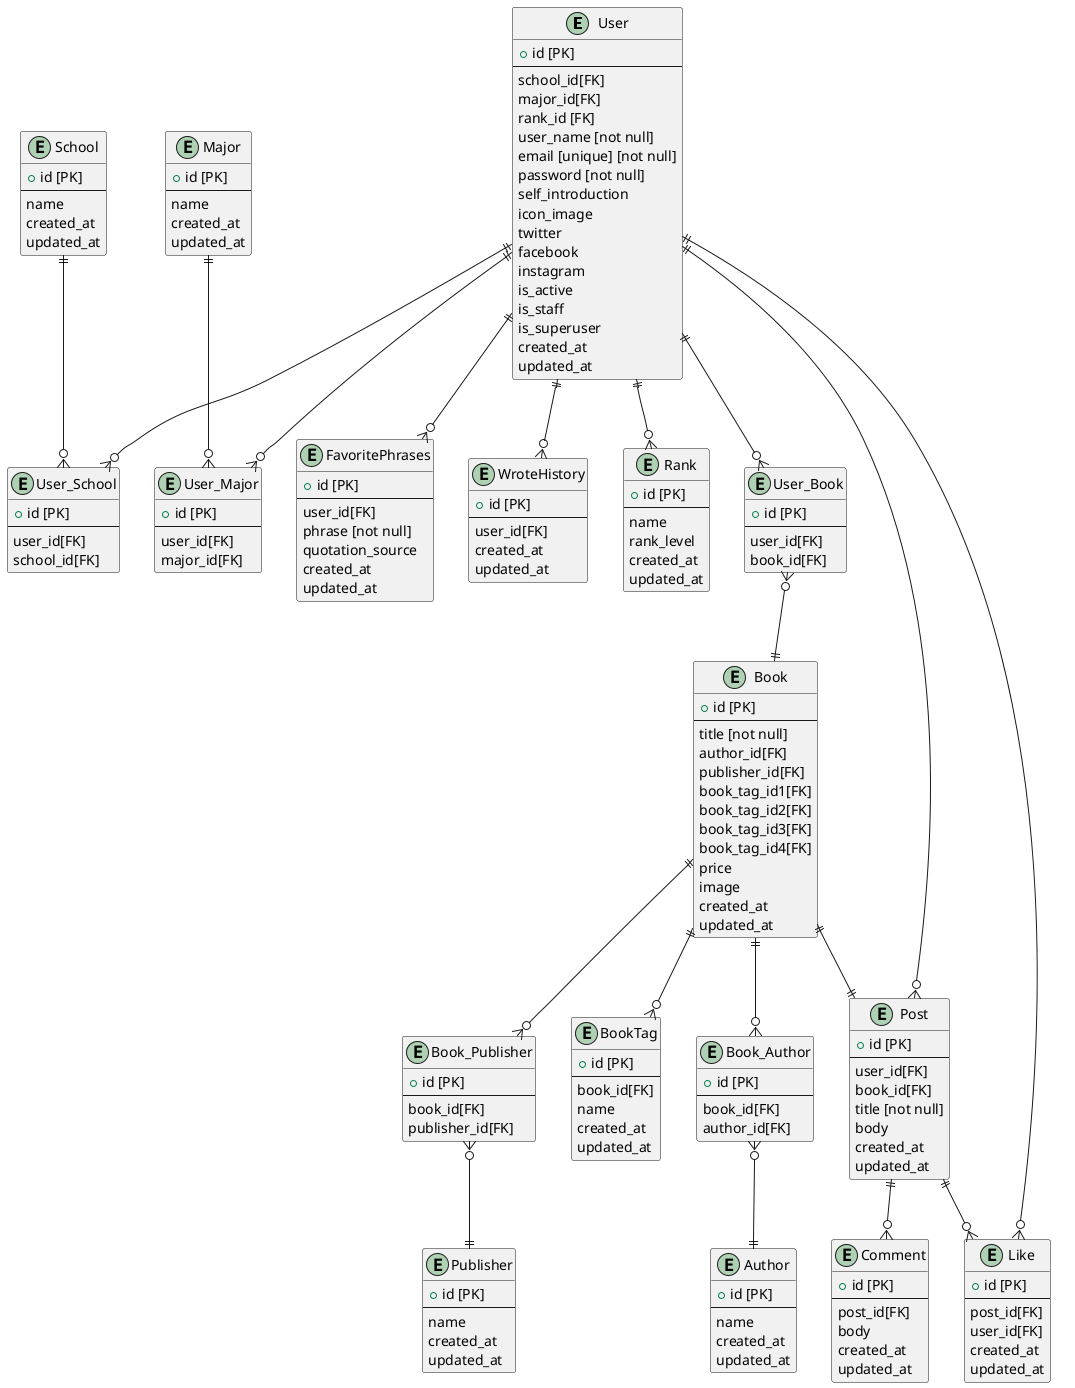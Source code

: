 ```uml
@startuml

' ================= # User =================
entity User{
    +id [PK]
    --
    school_id[FK]
    major_id[FK]
    rank_id [FK]
    user_name [not null]
    email [unique] [not null]
    password [not null]
    self_introduction
    icon_image
    twitter
    facebook
    instagram
    is_active
    is_staff
    is_superuser
    created_at
    updated_at
}

' ----------------- ### Userの基本情報 -----------------
entity School {
    +id [PK]
    --
    name
    created_at
    updated_at
}

entity User_School{
    +id [PK]
    --
    user_id[FK]
    school_id[FK]
}

entity Major {
    +id [PK]
    --
    name
    created_at
    updated_at
}

entity User_Major{
    +id [PK]
    --
    user_id[FK]
    major_id[FK]
}

' ----------------- ### User関係の機能を実装するための -----------------

' お気に入りのフレーズ機能実装のためのテーブル
entity FavoritePhrases{
    +id [PK]
    --
    user_id[FK]
    phrase [not null]
    quotation_source
    created_at
    updated_at
}

' カレンダーヒートマップ機能実装のためのテーブル
entity WroteHistory{
    +id [PK]
    --
    user_id[FK]
    created_at
    updated_at
}

' コメント機能実装のためのテーブル
entity Comment{
    +id [PK]
    --
    post_id[FK]
    body
    created_at
    updated_at
}

' いいね機能実装のためのテーブル
entity Like{
    +id [PK]
    --
    post_id[FK]
    user_id[FK]
    created_at
    updated_at
}

' 可視化時にゲーム性を持たせる機能を実装するためのテーブル
entity Rank {
    +id [PK]
    --
    name
    ' NOTE:順位（ランクの高さなど表すためのもの）
    ' HACK:もっといい名前があるはず
    rank_level
    created_at
    updated_at
}


' ======================= # Book👇 =======================

entity User_Book{
    +id [PK]
    --
    user_id[FK]
    book_id[FK]
}

entity Book {
    +id [PK]
    --
    title [not null]
    author_id[FK]
    publisher_id[FK]
    book_tag_id1[FK]
    book_tag_id2[FK]
    book_tag_id3[FK]
    book_tag_id4[FK]
    price
    image
    created_at
    updated_at
}

' ----------------- ### Book関係の基本情報 -----------------
entity Book_Author{
    +id [PK]
    --
    book_id[FK]
    author_id[FK]
}

entity Author{
    +id [PK]
    --
    name
    created_at
    updated_at
}

entity Book_Publisher{
    +id [PK]
    --
    book_id[FK]
    publisher_id[FK]
}

entity Publisher{
    +id [PK]
    --
    name
    created_at
    updated_at
}

' ----------------- ### Book関係の機能を実装するための -----------------
' タグ検索機能実装のためのテーブル
entity BookTag{
    +id [PK]
    --
    book_id[FK]
    name
    created_at
    updated_at
}

' ======================= # Post =======================
entity Post{
    +id [PK]
    --
    user_id[FK]
    book_id[FK]
    title [not null]
    body
    created_at
    updated_at
}

' ======================= # リレーションの定義👇 =======================
User ||--o{ User_Book
User_Book }o--|| Book
Book ||--o{ BookTag
Book ||--|| Post
Book ||--o{ Book_Author
Book_Author }o--|| Author
Book ||--o{ Book_Publisher
Book_Publisher }o--|| Publisher
User ||--o{ Post
Post ||--o{ Comment
Post ||--o{ Like
User ||--o{ WroteHistory
User ||--o{ FavoritePhrases
User ||--o{ Rank
User ||--o{ User_School
School ||--o{ User_School
User ||--o{ User_Major
Major ||--o{ User_Major
Like }o--|| User

@enduml
```